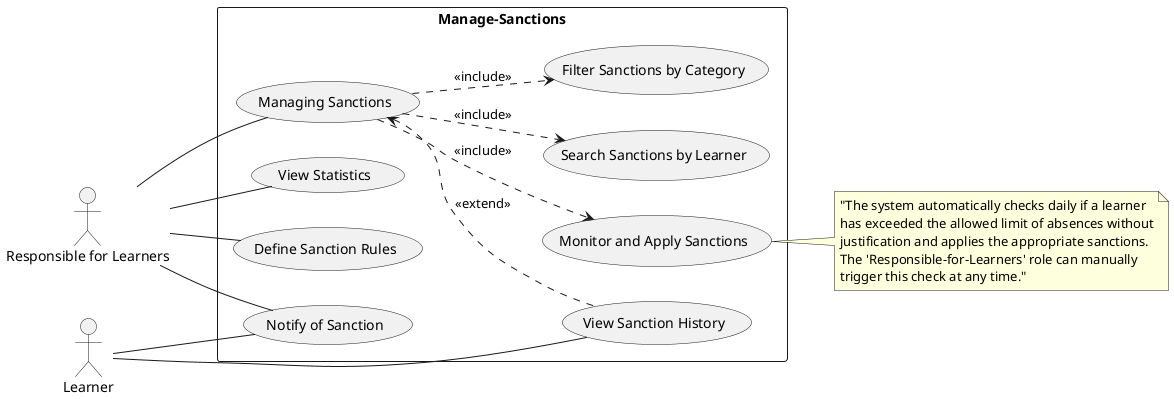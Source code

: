 @startuml
left to right direction
actor "Responsible for Learners" as Admin
actor Learner

rectangle Manage-Sanctions {
  usecase "Define Sanction Rules" as UC1
  usecase "Monitor and Apply Sanctions" as UC2
  usecase "Notify of Sanction" as UC3
  usecase "View Sanction History" as UC4
  usecase "Managing Sanctions" as UC5
  usecase "Search Sanctions by Learner" as UC6
  usecase "Filter Sanctions by Category" as UC7
  usecase "View Statistics" as UC8
}

note right of UC2
"The system automatically checks daily if a learner
has exceeded the allowed limit of absences without
justification and applies the appropriate sanctions.
The 'Responsible-for-Learners' role can manually 
trigger this check at any time."
end note

Admin -- UC1

Admin -- UC3
Admin -- UC5
Admin -- UC8

Learner -- UC3
Learner -- UC4
UC5 <.. UC4 : <<extend>>
UC5 ..> UC2 : <<include>>
UC5 ..> UC6 : <<include>>
UC5 ..> UC7 : <<include>>
@enduml
